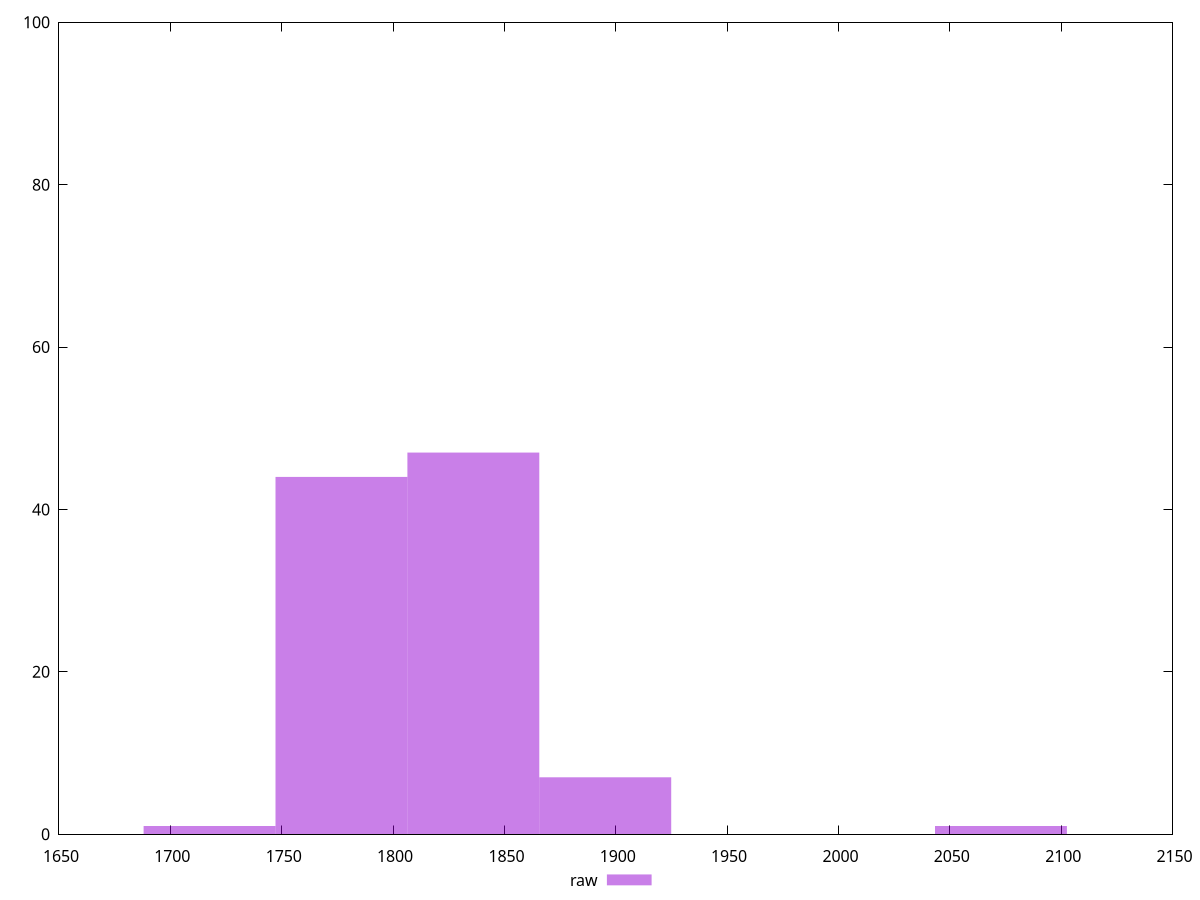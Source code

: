reset
set terminal svg size 640, 490 enhanced background rgb 'white'
set output "reprap/mainthread-work-breakdown/samples/pages+cached/raw/histogram.svg"

$raw <<EOF
1717.6034726835228 1
2072.969708411148 1
1836.0588845927311 47
1776.8311786381269 44
1895.2865905473354 7
EOF

set key outside below
set boxwidth 59.22770595460423
set yrange [0:100]
set style fill transparent solid 0.5 noborder

plot \
  $raw title "raw" with boxes, \


reset